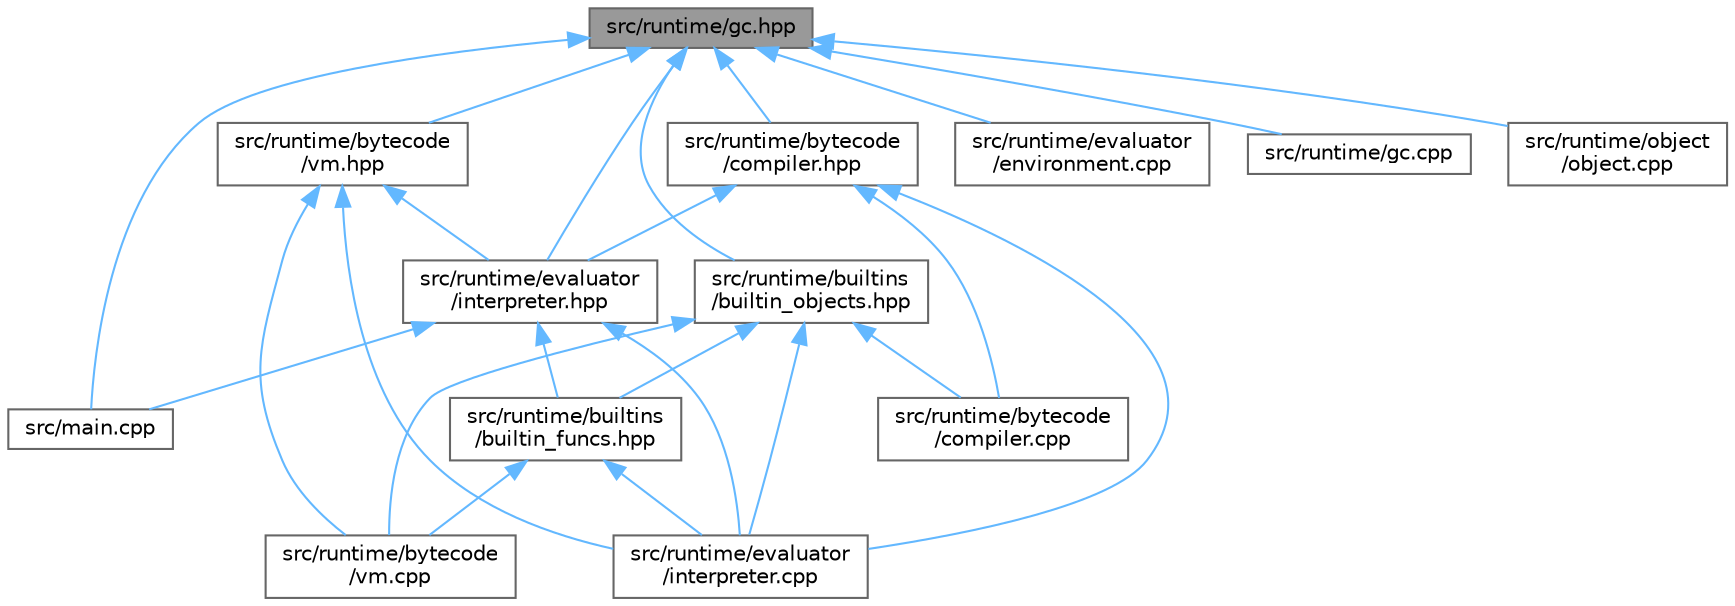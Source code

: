 digraph "src/runtime/gc.hpp"
{
 // LATEX_PDF_SIZE
  bgcolor="transparent";
  edge [fontname=Helvetica,fontsize=10,labelfontname=Helvetica,labelfontsize=10];
  node [fontname=Helvetica,fontsize=10,shape=box,height=0.2,width=0.4];
  Node1 [id="Node000001",label="src/runtime/gc.hpp",height=0.2,width=0.4,color="gray40", fillcolor="grey60", style="filled", fontcolor="black",tooltip="Garbage collection system for the PEBBL runtime."];
  Node1 -> Node2 [id="edge1_Node000001_Node000002",dir="back",color="steelblue1",style="solid",tooltip=" "];
  Node2 [id="Node000002",label="src/main.cpp",height=0.2,width=0.4,color="grey40", fillcolor="white", style="filled",URL="$main_8cpp.html",tooltip="Main entry point for the PEBBL language interpreter."];
  Node1 -> Node3 [id="edge2_Node000001_Node000003",dir="back",color="steelblue1",style="solid",tooltip=" "];
  Node3 [id="Node000003",label="src/runtime/builtins\l/builtin_objects.hpp",height=0.2,width=0.4,color="grey40", fillcolor="white", style="filled",URL="$builtin__objects_8hpp.html",tooltip="Built-in garbage-collected object types (String, Array, Dict)"];
  Node3 -> Node4 [id="edge3_Node000003_Node000004",dir="back",color="steelblue1",style="solid",tooltip=" "];
  Node4 [id="Node000004",label="src/runtime/builtins\l/builtin_funcs.hpp",height=0.2,width=0.4,color="grey40", fillcolor="white", style="filled",URL="$builtin__funcs_8hpp.html",tooltip="Implementation of all PEBBL builtin functions."];
  Node4 -> Node5 [id="edge4_Node000004_Node000005",dir="back",color="steelblue1",style="solid",tooltip=" "];
  Node5 [id="Node000005",label="src/runtime/bytecode\l/vm.cpp",height=0.2,width=0.4,color="grey40", fillcolor="white", style="filled",URL="$vm_8cpp.html",tooltip="Implementation of the PEBBL virtual machine."];
  Node4 -> Node6 [id="edge5_Node000004_Node000006",dir="back",color="steelblue1",style="solid",tooltip=" "];
  Node6 [id="Node000006",label="src/runtime/evaluator\l/interpreter.cpp",height=0.2,width=0.4,color="grey40", fillcolor="white", style="filled",URL="$interpreter_8cpp.html",tooltip="Implementation of the main interpreter."];
  Node3 -> Node7 [id="edge6_Node000003_Node000007",dir="back",color="steelblue1",style="solid",tooltip=" "];
  Node7 [id="Node000007",label="src/runtime/bytecode\l/compiler.cpp",height=0.2,width=0.4,color="grey40", fillcolor="white", style="filled",URL="$compiler_8cpp.html",tooltip="Implementation of the AST to bytecode compiler."];
  Node3 -> Node5 [id="edge7_Node000003_Node000005",dir="back",color="steelblue1",style="solid",tooltip=" "];
  Node3 -> Node6 [id="edge8_Node000003_Node000006",dir="back",color="steelblue1",style="solid",tooltip=" "];
  Node1 -> Node8 [id="edge9_Node000001_Node000008",dir="back",color="steelblue1",style="solid",tooltip=" "];
  Node8 [id="Node000008",label="src/runtime/bytecode\l/compiler.hpp",height=0.2,width=0.4,color="grey40", fillcolor="white", style="filled",URL="$compiler_8hpp.html",tooltip="AST to bytecode compiler for the PEBBL language."];
  Node8 -> Node7 [id="edge10_Node000008_Node000007",dir="back",color="steelblue1",style="solid",tooltip=" "];
  Node8 -> Node6 [id="edge11_Node000008_Node000006",dir="back",color="steelblue1",style="solid",tooltip=" "];
  Node8 -> Node9 [id="edge12_Node000008_Node000009",dir="back",color="steelblue1",style="solid",tooltip=" "];
  Node9 [id="Node000009",label="src/runtime/evaluator\l/interpreter.hpp",height=0.2,width=0.4,color="grey40", fillcolor="white", style="filled",URL="$interpreter_8hpp.html",tooltip="Main interpreter/evaluator for executing PEBBL AST."];
  Node9 -> Node2 [id="edge13_Node000009_Node000002",dir="back",color="steelblue1",style="solid",tooltip=" "];
  Node9 -> Node4 [id="edge14_Node000009_Node000004",dir="back",color="steelblue1",style="solid",tooltip=" "];
  Node9 -> Node6 [id="edge15_Node000009_Node000006",dir="back",color="steelblue1",style="solid",tooltip=" "];
  Node1 -> Node10 [id="edge16_Node000001_Node000010",dir="back",color="steelblue1",style="solid",tooltip=" "];
  Node10 [id="Node000010",label="src/runtime/bytecode\l/vm.hpp",height=0.2,width=0.4,color="grey40", fillcolor="white", style="filled",URL="$vm_8hpp.html",tooltip="Virtual machine for executing PEBBL bytecode."];
  Node10 -> Node5 [id="edge17_Node000010_Node000005",dir="back",color="steelblue1",style="solid",tooltip=" "];
  Node10 -> Node6 [id="edge18_Node000010_Node000006",dir="back",color="steelblue1",style="solid",tooltip=" "];
  Node10 -> Node9 [id="edge19_Node000010_Node000009",dir="back",color="steelblue1",style="solid",tooltip=" "];
  Node1 -> Node11 [id="edge20_Node000001_Node000011",dir="back",color="steelblue1",style="solid",tooltip=" "];
  Node11 [id="Node000011",label="src/runtime/evaluator\l/environment.cpp",height=0.2,width=0.4,color="grey40", fillcolor="white", style="filled",URL="$environment_8cpp.html",tooltip="Implementation of the Environment system."];
  Node1 -> Node9 [id="edge21_Node000001_Node000009",dir="back",color="steelblue1",style="solid",tooltip=" "];
  Node1 -> Node12 [id="edge22_Node000001_Node000012",dir="back",color="steelblue1",style="solid",tooltip=" "];
  Node12 [id="Node000012",label="src/runtime/gc.cpp",height=0.2,width=0.4,color="grey40", fillcolor="white", style="filled",URL="$gc_8cpp.html",tooltip="Implementation of the garbage collection system."];
  Node1 -> Node13 [id="edge23_Node000001_Node000013",dir="back",color="steelblue1",style="solid",tooltip=" "];
  Node13 [id="Node000013",label="src/runtime/object\l/object.cpp",height=0.2,width=0.4,color="grey40", fillcolor="white", style="filled",URL="$object_8cpp.html",tooltip="Implementation of the PEBBLObject NaN-boxing system."];
}
